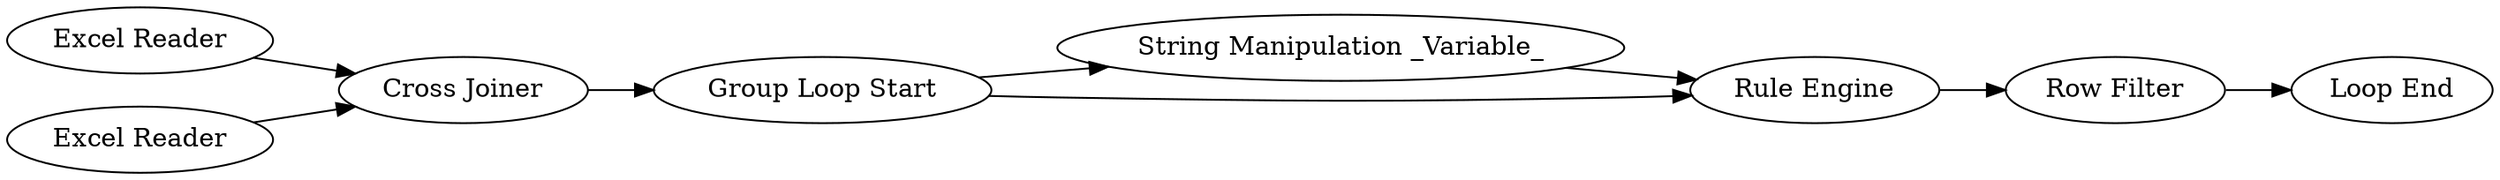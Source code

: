 digraph {
	13 -> 14
	15 -> 16
	11 -> 14
	3 -> 11
	14 -> 15
	2 -> 3
	11 -> 13
	1 -> 3
	16 [label="Loop End"]
	13 [label="String Manipulation _Variable_"]
	1 [label="Excel Reader"]
	11 [label="Group Loop Start"]
	15 [label="Row Filter"]
	14 [label="Rule Engine"]
	3 [label="Cross Joiner"]
	2 [label="Excel Reader"]
	rankdir=LR
}
